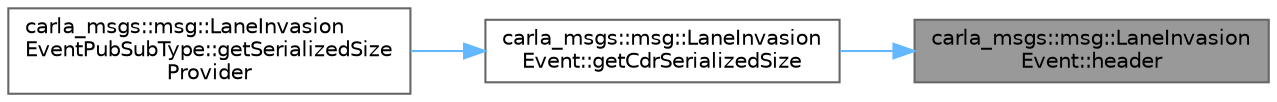 digraph "carla_msgs::msg::LaneInvasionEvent::header"
{
 // INTERACTIVE_SVG=YES
 // LATEX_PDF_SIZE
  bgcolor="transparent";
  edge [fontname=Helvetica,fontsize=10,labelfontname=Helvetica,labelfontsize=10];
  node [fontname=Helvetica,fontsize=10,shape=box,height=0.2,width=0.4];
  rankdir="RL";
  Node1 [id="Node000001",label="carla_msgs::msg::LaneInvasion\lEvent::header",height=0.2,width=0.4,color="gray40", fillcolor="grey60", style="filled", fontcolor="black",tooltip="This function copies the value in member header"];
  Node1 -> Node2 [id="edge1_Node000001_Node000002",dir="back",color="steelblue1",style="solid",tooltip=" "];
  Node2 [id="Node000002",label="carla_msgs::msg::LaneInvasion\lEvent::getCdrSerializedSize",height=0.2,width=0.4,color="grey40", fillcolor="white", style="filled",URL="$d0/de1/classcarla__msgs_1_1msg_1_1LaneInvasionEvent.html#a6bdfb92f9fba44d0deb3f2419c8463a8",tooltip="This function returns the serialized size of a data depending on the buffer alignment."];
  Node2 -> Node3 [id="edge2_Node000002_Node000003",dir="back",color="steelblue1",style="solid",tooltip=" "];
  Node3 [id="Node000003",label="carla_msgs::msg::LaneInvasion\lEventPubSubType::getSerializedSize\lProvider",height=0.2,width=0.4,color="grey40", fillcolor="white", style="filled",URL="$da/df3/classcarla__msgs_1_1msg_1_1LaneInvasionEventPubSubType.html#abdef2734122cb47df65a525740feecae",tooltip=" "];
}
